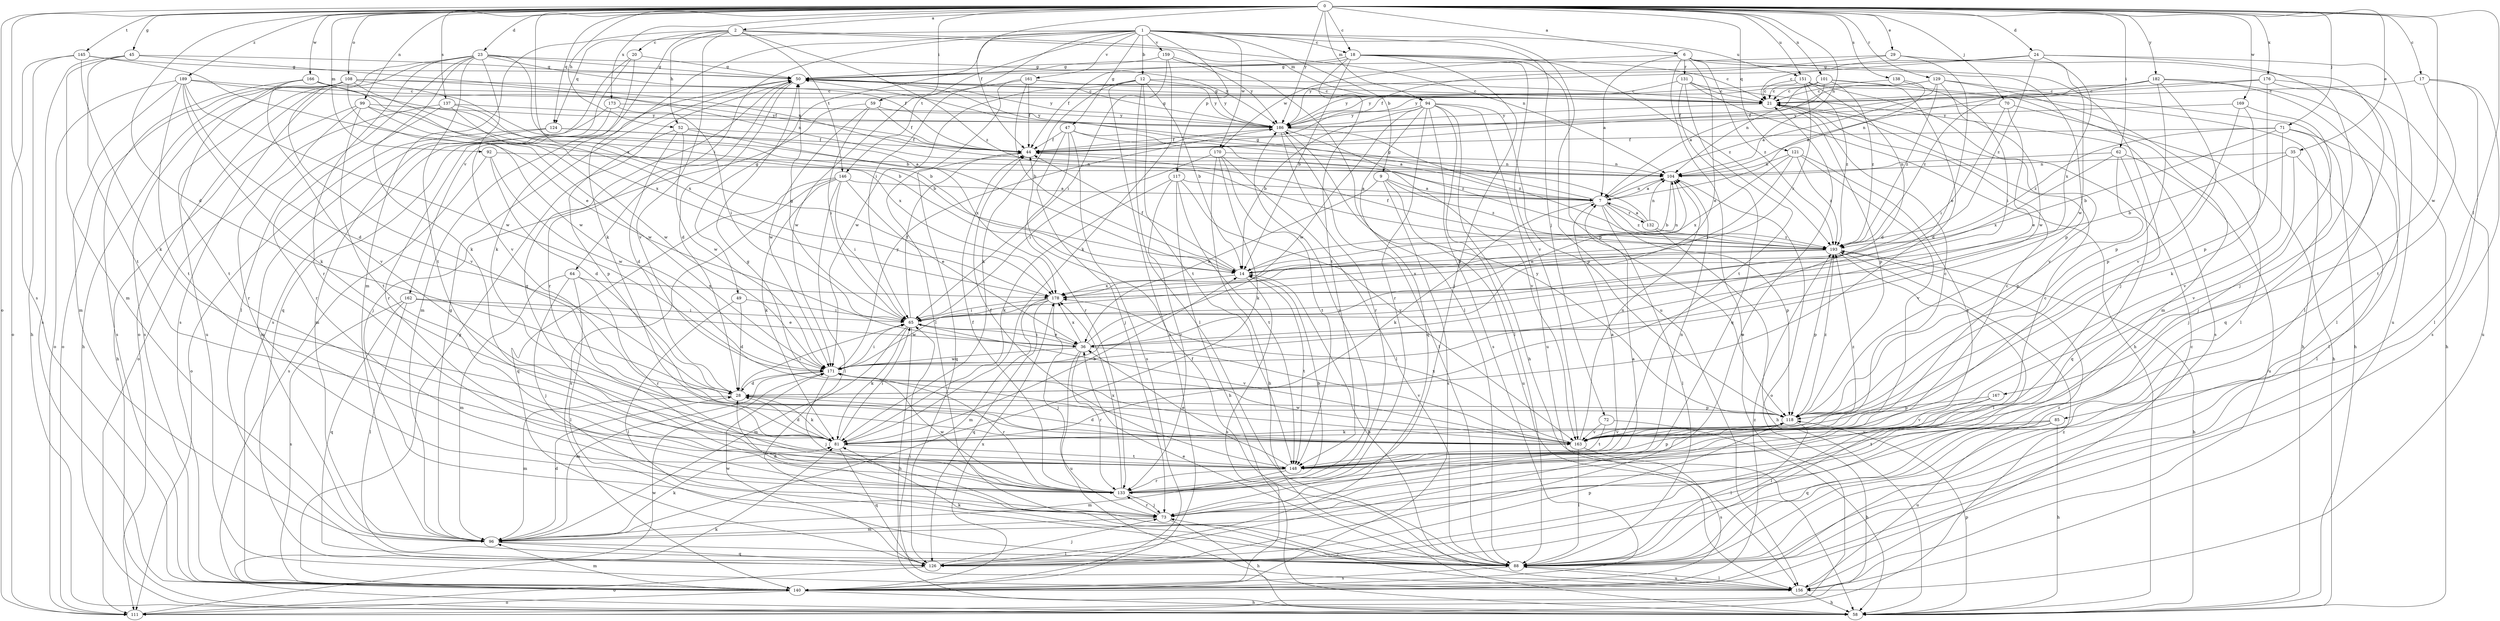 strict digraph  {
0;
1;
2;
6;
7;
9;
12;
14;
17;
18;
20;
21;
23;
24;
28;
29;
35;
36;
44;
45;
47;
49;
50;
52;
58;
59;
62;
64;
65;
70;
71;
72;
73;
81;
85;
88;
92;
94;
96;
99;
101;
104;
108;
111;
117;
118;
121;
124;
126;
129;
131;
132;
133;
137;
138;
140;
145;
146;
148;
151;
156;
159;
161;
162;
163;
166;
167;
169;
170;
171;
173;
176;
178;
182;
186;
189;
193;
0 -> 2  [label=a];
0 -> 6  [label=a];
0 -> 17  [label=c];
0 -> 18  [label=c];
0 -> 23  [label=d];
0 -> 24  [label=d];
0 -> 28  [label=d];
0 -> 29  [label=e];
0 -> 35  [label=e];
0 -> 44  [label=f];
0 -> 45  [label=g];
0 -> 52  [label=h];
0 -> 59  [label=i];
0 -> 62  [label=i];
0 -> 70  [label=j];
0 -> 71  [label=j];
0 -> 85  [label=l];
0 -> 92  [label=m];
0 -> 94  [label=m];
0 -> 99  [label=n];
0 -> 101  [label=n];
0 -> 104  [label=n];
0 -> 108  [label=o];
0 -> 111  [label=o];
0 -> 121  [label=q];
0 -> 124  [label=q];
0 -> 129  [label=r];
0 -> 137  [label=s];
0 -> 138  [label=s];
0 -> 140  [label=s];
0 -> 145  [label=t];
0 -> 151  [label=u];
0 -> 166  [label=w];
0 -> 167  [label=w];
0 -> 169  [label=w];
0 -> 173  [label=x];
0 -> 176  [label=x];
0 -> 178  [label=x];
0 -> 182  [label=y];
0 -> 186  [label=y];
0 -> 189  [label=z];
1 -> 9  [label=b];
1 -> 12  [label=b];
1 -> 18  [label=c];
1 -> 47  [label=g];
1 -> 49  [label=g];
1 -> 64  [label=i];
1 -> 65  [label=i];
1 -> 72  [label=j];
1 -> 81  [label=k];
1 -> 117  [label=p];
1 -> 124  [label=q];
1 -> 146  [label=t];
1 -> 151  [label=u];
1 -> 156  [label=u];
1 -> 159  [label=v];
1 -> 161  [label=v];
1 -> 170  [label=w];
2 -> 20  [label=c];
2 -> 52  [label=h];
2 -> 94  [label=m];
2 -> 96  [label=m];
2 -> 104  [label=n];
2 -> 146  [label=t];
2 -> 162  [label=v];
2 -> 163  [label=v];
2 -> 193  [label=z];
6 -> 7  [label=a];
6 -> 36  [label=e];
6 -> 73  [label=j];
6 -> 111  [label=o];
6 -> 118  [label=p];
6 -> 131  [label=r];
6 -> 170  [label=w];
6 -> 193  [label=z];
7 -> 50  [label=g];
7 -> 81  [label=k];
7 -> 88  [label=l];
7 -> 104  [label=n];
7 -> 118  [label=p];
7 -> 132  [label=r];
7 -> 193  [label=z];
9 -> 7  [label=a];
9 -> 36  [label=e];
9 -> 140  [label=s];
9 -> 156  [label=u];
9 -> 193  [label=z];
12 -> 14  [label=b];
12 -> 21  [label=c];
12 -> 81  [label=k];
12 -> 88  [label=l];
12 -> 140  [label=s];
12 -> 148  [label=t];
12 -> 171  [label=w];
12 -> 186  [label=y];
14 -> 44  [label=f];
14 -> 104  [label=n];
14 -> 140  [label=s];
14 -> 148  [label=t];
14 -> 178  [label=x];
17 -> 21  [label=c];
17 -> 88  [label=l];
17 -> 140  [label=s];
17 -> 148  [label=t];
18 -> 14  [label=b];
18 -> 21  [label=c];
18 -> 44  [label=f];
18 -> 50  [label=g];
18 -> 73  [label=j];
18 -> 118  [label=p];
18 -> 148  [label=t];
18 -> 163  [label=v];
18 -> 193  [label=z];
20 -> 50  [label=g];
20 -> 81  [label=k];
20 -> 126  [label=q];
20 -> 140  [label=s];
21 -> 50  [label=g];
21 -> 118  [label=p];
21 -> 186  [label=y];
23 -> 14  [label=b];
23 -> 44  [label=f];
23 -> 50  [label=g];
23 -> 81  [label=k];
23 -> 88  [label=l];
23 -> 111  [label=o];
23 -> 133  [label=r];
23 -> 140  [label=s];
23 -> 148  [label=t];
23 -> 163  [label=v];
23 -> 186  [label=y];
24 -> 21  [label=c];
24 -> 50  [label=g];
24 -> 73  [label=j];
24 -> 156  [label=u];
24 -> 178  [label=x];
24 -> 186  [label=y];
24 -> 193  [label=z];
28 -> 65  [label=i];
28 -> 81  [label=k];
28 -> 96  [label=m];
28 -> 118  [label=p];
29 -> 36  [label=e];
29 -> 44  [label=f];
29 -> 50  [label=g];
29 -> 88  [label=l];
29 -> 171  [label=w];
35 -> 14  [label=b];
35 -> 88  [label=l];
35 -> 104  [label=n];
35 -> 163  [label=v];
36 -> 65  [label=i];
36 -> 104  [label=n];
36 -> 133  [label=r];
36 -> 156  [label=u];
36 -> 163  [label=v];
36 -> 171  [label=w];
36 -> 178  [label=x];
44 -> 104  [label=n];
44 -> 126  [label=q];
45 -> 50  [label=g];
45 -> 96  [label=m];
45 -> 104  [label=n];
45 -> 140  [label=s];
45 -> 148  [label=t];
47 -> 7  [label=a];
47 -> 44  [label=f];
47 -> 73  [label=j];
47 -> 133  [label=r];
47 -> 140  [label=s];
47 -> 193  [label=z];
49 -> 28  [label=d];
49 -> 65  [label=i];
49 -> 88  [label=l];
50 -> 21  [label=c];
50 -> 28  [label=d];
50 -> 96  [label=m];
50 -> 133  [label=r];
50 -> 186  [label=y];
52 -> 28  [label=d];
52 -> 44  [label=f];
52 -> 118  [label=p];
52 -> 171  [label=w];
52 -> 178  [label=x];
58 -> 118  [label=p];
58 -> 171  [label=w];
59 -> 44  [label=f];
59 -> 65  [label=i];
59 -> 73  [label=j];
59 -> 171  [label=w];
59 -> 186  [label=y];
62 -> 104  [label=n];
62 -> 118  [label=p];
62 -> 126  [label=q];
62 -> 156  [label=u];
62 -> 178  [label=x];
64 -> 73  [label=j];
64 -> 88  [label=l];
64 -> 96  [label=m];
64 -> 133  [label=r];
64 -> 178  [label=x];
65 -> 36  [label=e];
65 -> 44  [label=f];
65 -> 50  [label=g];
65 -> 58  [label=h];
65 -> 81  [label=k];
65 -> 96  [label=m];
65 -> 163  [label=v];
70 -> 36  [label=e];
70 -> 58  [label=h];
70 -> 65  [label=i];
70 -> 186  [label=y];
71 -> 14  [label=b];
71 -> 44  [label=f];
71 -> 73  [label=j];
71 -> 88  [label=l];
71 -> 163  [label=v];
71 -> 193  [label=z];
72 -> 58  [label=h];
72 -> 148  [label=t];
72 -> 163  [label=v];
73 -> 7  [label=a];
73 -> 28  [label=d];
73 -> 58  [label=h];
73 -> 96  [label=m];
73 -> 133  [label=r];
81 -> 14  [label=b];
81 -> 28  [label=d];
81 -> 65  [label=i];
81 -> 126  [label=q];
81 -> 148  [label=t];
85 -> 58  [label=h];
85 -> 126  [label=q];
85 -> 148  [label=t];
85 -> 156  [label=u];
85 -> 163  [label=v];
88 -> 36  [label=e];
88 -> 44  [label=f];
88 -> 81  [label=k];
88 -> 140  [label=s];
88 -> 156  [label=u];
88 -> 193  [label=z];
92 -> 28  [label=d];
92 -> 104  [label=n];
92 -> 140  [label=s];
92 -> 171  [label=w];
94 -> 14  [label=b];
94 -> 58  [label=h];
94 -> 88  [label=l];
94 -> 118  [label=p];
94 -> 126  [label=q];
94 -> 133  [label=r];
94 -> 140  [label=s];
94 -> 156  [label=u];
94 -> 171  [label=w];
94 -> 186  [label=y];
96 -> 28  [label=d];
96 -> 50  [label=g];
96 -> 81  [label=k];
96 -> 88  [label=l];
96 -> 126  [label=q];
99 -> 14  [label=b];
99 -> 58  [label=h];
99 -> 133  [label=r];
99 -> 148  [label=t];
99 -> 171  [label=w];
99 -> 186  [label=y];
101 -> 21  [label=c];
101 -> 28  [label=d];
101 -> 44  [label=f];
101 -> 96  [label=m];
101 -> 104  [label=n];
101 -> 186  [label=y];
101 -> 193  [label=z];
104 -> 7  [label=a];
104 -> 14  [label=b];
104 -> 111  [label=o];
108 -> 14  [label=b];
108 -> 21  [label=c];
108 -> 58  [label=h];
108 -> 104  [label=n];
108 -> 111  [label=o];
108 -> 140  [label=s];
108 -> 156  [label=u];
108 -> 163  [label=v];
108 -> 171  [label=w];
108 -> 178  [label=x];
111 -> 81  [label=k];
111 -> 193  [label=z];
117 -> 7  [label=a];
117 -> 58  [label=h];
117 -> 81  [label=k];
117 -> 133  [label=r];
117 -> 148  [label=t];
117 -> 163  [label=v];
118 -> 81  [label=k];
118 -> 88  [label=l];
118 -> 163  [label=v];
118 -> 186  [label=y];
118 -> 193  [label=z];
121 -> 65  [label=i];
121 -> 104  [label=n];
121 -> 148  [label=t];
121 -> 163  [label=v];
121 -> 178  [label=x];
121 -> 193  [label=z];
124 -> 7  [label=a];
124 -> 44  [label=f];
124 -> 96  [label=m];
124 -> 111  [label=o];
126 -> 21  [label=c];
126 -> 73  [label=j];
126 -> 111  [label=o];
126 -> 118  [label=p];
126 -> 171  [label=w];
129 -> 7  [label=a];
129 -> 21  [label=c];
129 -> 44  [label=f];
129 -> 58  [label=h];
129 -> 88  [label=l];
129 -> 171  [label=w];
129 -> 193  [label=z];
131 -> 21  [label=c];
131 -> 58  [label=h];
131 -> 126  [label=q];
131 -> 140  [label=s];
131 -> 148  [label=t];
131 -> 186  [label=y];
132 -> 7  [label=a];
132 -> 50  [label=g];
132 -> 58  [label=h];
132 -> 104  [label=n];
132 -> 193  [label=z];
133 -> 14  [label=b];
133 -> 21  [label=c];
133 -> 44  [label=f];
133 -> 50  [label=g];
133 -> 73  [label=j];
133 -> 104  [label=n];
133 -> 171  [label=w];
133 -> 178  [label=x];
133 -> 186  [label=y];
137 -> 111  [label=o];
137 -> 133  [label=r];
137 -> 171  [label=w];
137 -> 178  [label=x];
137 -> 186  [label=y];
138 -> 7  [label=a];
138 -> 21  [label=c];
138 -> 65  [label=i];
140 -> 50  [label=g];
140 -> 58  [label=h];
140 -> 96  [label=m];
140 -> 111  [label=o];
140 -> 178  [label=x];
140 -> 193  [label=z];
145 -> 36  [label=e];
145 -> 50  [label=g];
145 -> 58  [label=h];
145 -> 81  [label=k];
145 -> 111  [label=o];
146 -> 7  [label=a];
146 -> 36  [label=e];
146 -> 65  [label=i];
146 -> 81  [label=k];
146 -> 88  [label=l];
146 -> 126  [label=q];
146 -> 140  [label=s];
148 -> 7  [label=a];
148 -> 21  [label=c];
148 -> 36  [label=e];
148 -> 44  [label=f];
148 -> 96  [label=m];
148 -> 118  [label=p];
148 -> 133  [label=r];
151 -> 21  [label=c];
151 -> 28  [label=d];
151 -> 58  [label=h];
151 -> 163  [label=v];
151 -> 178  [label=x];
151 -> 186  [label=y];
151 -> 193  [label=z];
156 -> 14  [label=b];
156 -> 21  [label=c];
156 -> 58  [label=h];
156 -> 65  [label=i];
156 -> 73  [label=j];
156 -> 88  [label=l];
159 -> 50  [label=g];
159 -> 65  [label=i];
159 -> 81  [label=k];
159 -> 88  [label=l];
159 -> 186  [label=y];
161 -> 14  [label=b];
161 -> 21  [label=c];
161 -> 44  [label=f];
161 -> 88  [label=l];
161 -> 171  [label=w];
161 -> 186  [label=y];
162 -> 36  [label=e];
162 -> 65  [label=i];
162 -> 88  [label=l];
162 -> 126  [label=q];
162 -> 140  [label=s];
163 -> 21  [label=c];
163 -> 28  [label=d];
163 -> 50  [label=g];
163 -> 88  [label=l];
163 -> 104  [label=n];
163 -> 140  [label=s];
163 -> 171  [label=w];
163 -> 178  [label=x];
163 -> 193  [label=z];
166 -> 14  [label=b];
166 -> 21  [label=c];
166 -> 140  [label=s];
166 -> 148  [label=t];
166 -> 163  [label=v];
166 -> 178  [label=x];
167 -> 88  [label=l];
167 -> 118  [label=p];
167 -> 163  [label=v];
169 -> 73  [label=j];
169 -> 81  [label=k];
169 -> 118  [label=p];
169 -> 186  [label=y];
170 -> 58  [label=h];
170 -> 65  [label=i];
170 -> 81  [label=k];
170 -> 88  [label=l];
170 -> 104  [label=n];
170 -> 148  [label=t];
171 -> 28  [label=d];
171 -> 65  [label=i];
171 -> 73  [label=j];
171 -> 96  [label=m];
171 -> 133  [label=r];
171 -> 186  [label=y];
173 -> 65  [label=i];
173 -> 96  [label=m];
173 -> 133  [label=r];
173 -> 186  [label=y];
176 -> 21  [label=c];
176 -> 88  [label=l];
176 -> 104  [label=n];
176 -> 118  [label=p];
176 -> 156  [label=u];
178 -> 65  [label=i];
178 -> 73  [label=j];
178 -> 96  [label=m];
178 -> 126  [label=q];
178 -> 171  [label=w];
182 -> 7  [label=a];
182 -> 21  [label=c];
182 -> 58  [label=h];
182 -> 118  [label=p];
182 -> 126  [label=q];
182 -> 163  [label=v];
182 -> 193  [label=z];
186 -> 44  [label=f];
186 -> 50  [label=g];
186 -> 88  [label=l];
186 -> 133  [label=r];
186 -> 163  [label=v];
186 -> 193  [label=z];
189 -> 21  [label=c];
189 -> 28  [label=d];
189 -> 44  [label=f];
189 -> 81  [label=k];
189 -> 96  [label=m];
189 -> 111  [label=o];
189 -> 148  [label=t];
189 -> 171  [label=w];
193 -> 14  [label=b];
193 -> 44  [label=f];
193 -> 58  [label=h];
193 -> 88  [label=l];
193 -> 118  [label=p];
193 -> 178  [label=x];
}
